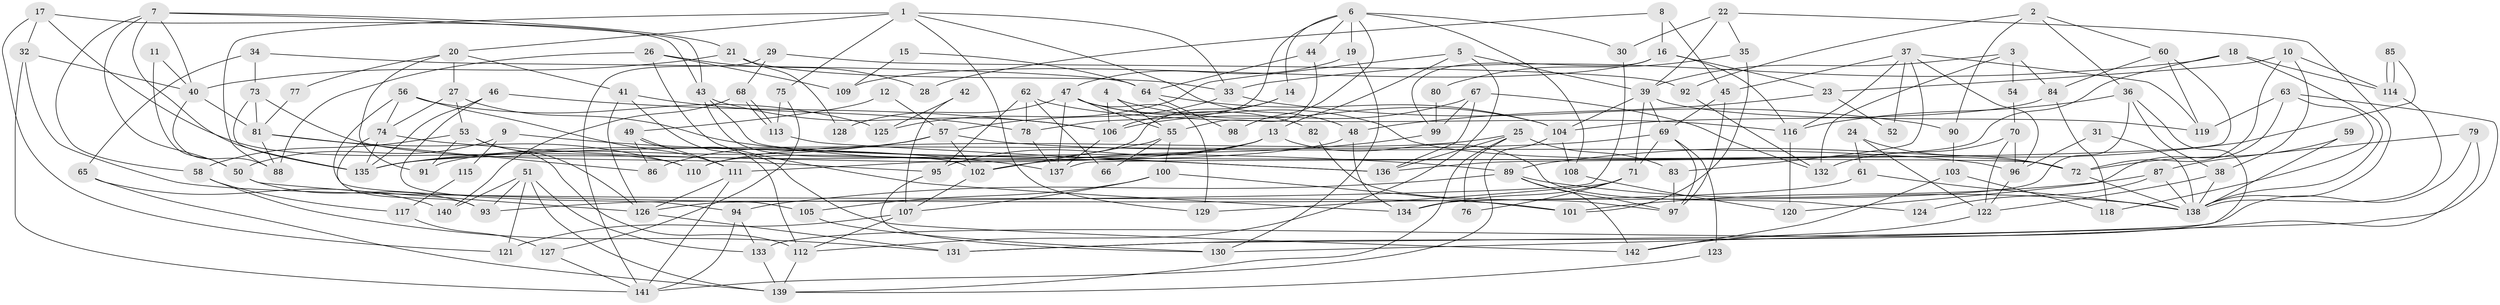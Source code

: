 // coarse degree distribution, {7: 0.17391304347826086, 5: 0.13043478260869565, 3: 0.15217391304347827, 4: 0.16304347826086957, 10: 0.010869565217391304, 6: 0.13043478260869565, 2: 0.15217391304347827, 11: 0.021739130434782608, 9: 0.043478260869565216, 8: 0.021739130434782608}
// Generated by graph-tools (version 1.1) at 2025/41/03/06/25 10:41:59]
// undirected, 142 vertices, 284 edges
graph export_dot {
graph [start="1"]
  node [color=gray90,style=filled];
  1;
  2;
  3;
  4;
  5;
  6;
  7;
  8;
  9;
  10;
  11;
  12;
  13;
  14;
  15;
  16;
  17;
  18;
  19;
  20;
  21;
  22;
  23;
  24;
  25;
  26;
  27;
  28;
  29;
  30;
  31;
  32;
  33;
  34;
  35;
  36;
  37;
  38;
  39;
  40;
  41;
  42;
  43;
  44;
  45;
  46;
  47;
  48;
  49;
  50;
  51;
  52;
  53;
  54;
  55;
  56;
  57;
  58;
  59;
  60;
  61;
  62;
  63;
  64;
  65;
  66;
  67;
  68;
  69;
  70;
  71;
  72;
  73;
  74;
  75;
  76;
  77;
  78;
  79;
  80;
  81;
  82;
  83;
  84;
  85;
  86;
  87;
  88;
  89;
  90;
  91;
  92;
  93;
  94;
  95;
  96;
  97;
  98;
  99;
  100;
  101;
  102;
  103;
  104;
  105;
  106;
  107;
  108;
  109;
  110;
  111;
  112;
  113;
  114;
  115;
  116;
  117;
  118;
  119;
  120;
  121;
  122;
  123;
  124;
  125;
  126;
  127;
  128;
  129;
  130;
  131;
  132;
  133;
  134;
  135;
  136;
  137;
  138;
  139;
  140;
  141;
  142;
  1 -- 88;
  1 -- 33;
  1 -- 20;
  1 -- 48;
  1 -- 75;
  1 -- 129;
  2 -- 90;
  2 -- 36;
  2 -- 60;
  2 -- 92;
  3 -- 39;
  3 -- 84;
  3 -- 54;
  3 -- 132;
  4 -- 106;
  4 -- 104;
  4 -- 55;
  5 -- 13;
  5 -- 112;
  5 -- 39;
  5 -- 125;
  6 -- 108;
  6 -- 78;
  6 -- 14;
  6 -- 19;
  6 -- 30;
  6 -- 44;
  6 -- 98;
  7 -- 43;
  7 -- 135;
  7 -- 21;
  7 -- 40;
  7 -- 50;
  7 -- 58;
  8 -- 16;
  8 -- 45;
  8 -- 28;
  9 -- 50;
  9 -- 137;
  9 -- 115;
  10 -- 114;
  10 -- 38;
  10 -- 23;
  10 -- 72;
  11 -- 40;
  11 -- 50;
  12 -- 57;
  12 -- 49;
  13 -- 135;
  13 -- 91;
  13 -- 95;
  13 -- 124;
  14 -- 110;
  14 -- 106;
  15 -- 109;
  15 -- 64;
  16 -- 23;
  16 -- 116;
  16 -- 99;
  16 -- 109;
  17 -- 121;
  17 -- 43;
  17 -- 32;
  17 -- 110;
  18 -- 138;
  18 -- 114;
  18 -- 33;
  18 -- 136;
  19 -- 47;
  19 -- 130;
  20 -- 27;
  20 -- 41;
  20 -- 77;
  20 -- 91;
  21 -- 33;
  21 -- 40;
  21 -- 128;
  22 -- 39;
  22 -- 30;
  22 -- 35;
  22 -- 138;
  23 -- 48;
  23 -- 52;
  24 -- 72;
  24 -- 61;
  24 -- 122;
  25 -- 136;
  25 -- 83;
  25 -- 76;
  25 -- 110;
  25 -- 139;
  26 -- 134;
  26 -- 88;
  26 -- 28;
  26 -- 109;
  27 -- 136;
  27 -- 74;
  27 -- 53;
  29 -- 141;
  29 -- 92;
  29 -- 68;
  30 -- 126;
  31 -- 96;
  31 -- 138;
  32 -- 40;
  32 -- 101;
  32 -- 141;
  33 -- 57;
  33 -- 90;
  34 -- 73;
  34 -- 65;
  34 -- 64;
  35 -- 101;
  35 -- 80;
  36 -- 134;
  36 -- 131;
  36 -- 38;
  36 -- 116;
  37 -- 96;
  37 -- 119;
  37 -- 45;
  37 -- 52;
  37 -- 83;
  37 -- 116;
  38 -- 138;
  38 -- 122;
  39 -- 71;
  39 -- 69;
  39 -- 104;
  39 -- 119;
  40 -- 81;
  40 -- 88;
  41 -- 126;
  41 -- 78;
  41 -- 142;
  42 -- 125;
  42 -- 107;
  43 -- 72;
  43 -- 106;
  43 -- 102;
  44 -- 55;
  44 -- 64;
  45 -- 97;
  45 -- 69;
  46 -- 94;
  46 -- 135;
  46 -- 106;
  47 -- 137;
  47 -- 55;
  47 -- 72;
  47 -- 82;
  47 -- 128;
  47 -- 129;
  48 -- 111;
  48 -- 134;
  49 -- 86;
  49 -- 112;
  49 -- 111;
  50 -- 126;
  50 -- 93;
  51 -- 139;
  51 -- 93;
  51 -- 121;
  51 -- 133;
  51 -- 140;
  53 -- 112;
  53 -- 58;
  53 -- 91;
  53 -- 126;
  54 -- 70;
  55 -- 102;
  55 -- 66;
  55 -- 100;
  56 -- 111;
  56 -- 74;
  56 -- 105;
  56 -- 125;
  57 -- 102;
  57 -- 135;
  57 -- 86;
  57 -- 96;
  58 -- 117;
  58 -- 131;
  59 -- 72;
  59 -- 138;
  60 -- 137;
  60 -- 84;
  60 -- 119;
  61 -- 138;
  61 -- 93;
  62 -- 95;
  62 -- 116;
  62 -- 66;
  62 -- 78;
  63 -- 130;
  63 -- 119;
  63 -- 118;
  63 -- 120;
  64 -- 98;
  64 -- 104;
  65 -- 140;
  65 -- 139;
  67 -- 132;
  67 -- 106;
  67 -- 99;
  67 -- 136;
  68 -- 113;
  68 -- 113;
  68 -- 140;
  69 -- 71;
  69 -- 97;
  69 -- 123;
  69 -- 135;
  70 -- 96;
  70 -- 122;
  70 -- 132;
  71 -- 129;
  71 -- 76;
  71 -- 134;
  72 -- 138;
  73 -- 81;
  73 -- 95;
  73 -- 135;
  74 -- 135;
  74 -- 89;
  74 -- 93;
  75 -- 113;
  75 -- 127;
  77 -- 81;
  78 -- 137;
  79 -- 131;
  79 -- 133;
  79 -- 87;
  80 -- 99;
  81 -- 110;
  81 -- 86;
  81 -- 88;
  82 -- 97;
  83 -- 97;
  84 -- 104;
  84 -- 118;
  85 -- 89;
  85 -- 114;
  85 -- 114;
  87 -- 138;
  87 -- 101;
  87 -- 124;
  89 -- 142;
  89 -- 138;
  89 -- 94;
  89 -- 97;
  90 -- 103;
  92 -- 132;
  94 -- 141;
  94 -- 133;
  95 -- 130;
  96 -- 122;
  99 -- 102;
  100 -- 101;
  100 -- 105;
  100 -- 107;
  102 -- 107;
  103 -- 118;
  103 -- 142;
  104 -- 108;
  104 -- 141;
  105 -- 130;
  106 -- 137;
  107 -- 112;
  107 -- 121;
  108 -- 120;
  111 -- 141;
  111 -- 126;
  112 -- 139;
  113 -- 136;
  114 -- 138;
  115 -- 117;
  116 -- 120;
  117 -- 127;
  122 -- 142;
  123 -- 139;
  126 -- 131;
  127 -- 141;
  133 -- 139;
}
